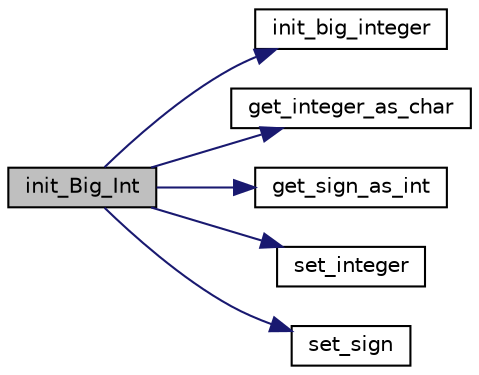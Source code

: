 digraph "init_Big_Int"
{
  edge [fontname="Helvetica",fontsize="10",labelfontname="Helvetica",labelfontsize="10"];
  node [fontname="Helvetica",fontsize="10",shape=record];
  rankdir="LR";
  Node1 [label="init_Big_Int",height=0.2,width=0.4,color="black", fillcolor="grey75", style="filled" fontcolor="black"];
  Node1 -> Node2 [color="midnightblue",fontsize="10",style="solid",fontname="Helvetica"];
  Node2 [label="init_big_integer",height=0.2,width=0.4,color="black", fillcolor="white", style="filled",URL="$big__integer__impl_8h.html#a12a72eb0245b2fbd9cce5dacaf877a72"];
  Node1 -> Node3 [color="midnightblue",fontsize="10",style="solid",fontname="Helvetica"];
  Node3 [label="get_integer_as_char",height=0.2,width=0.4,color="black", fillcolor="white", style="filled",URL="$big__integer_8c.html#ac2526efa6d8c1b088b805ceb7847fa4b"];
  Node1 -> Node4 [color="midnightblue",fontsize="10",style="solid",fontname="Helvetica"];
  Node4 [label="get_sign_as_int",height=0.2,width=0.4,color="black", fillcolor="white", style="filled",URL="$big__integer_8c.html#a837651f373a264834cfb80be16d0ab32"];
  Node1 -> Node5 [color="midnightblue",fontsize="10",style="solid",fontname="Helvetica"];
  Node5 [label="set_integer",height=0.2,width=0.4,color="black", fillcolor="white", style="filled",URL="$big__integer_8c.html#a83fca4473e21f926f011b283b0cc7bc8"];
  Node1 -> Node6 [color="midnightblue",fontsize="10",style="solid",fontname="Helvetica"];
  Node6 [label="set_sign",height=0.2,width=0.4,color="black", fillcolor="white", style="filled",URL="$big__integer_8c.html#a1e8a8230d017886a82eb0a884f6fe12c"];
}
